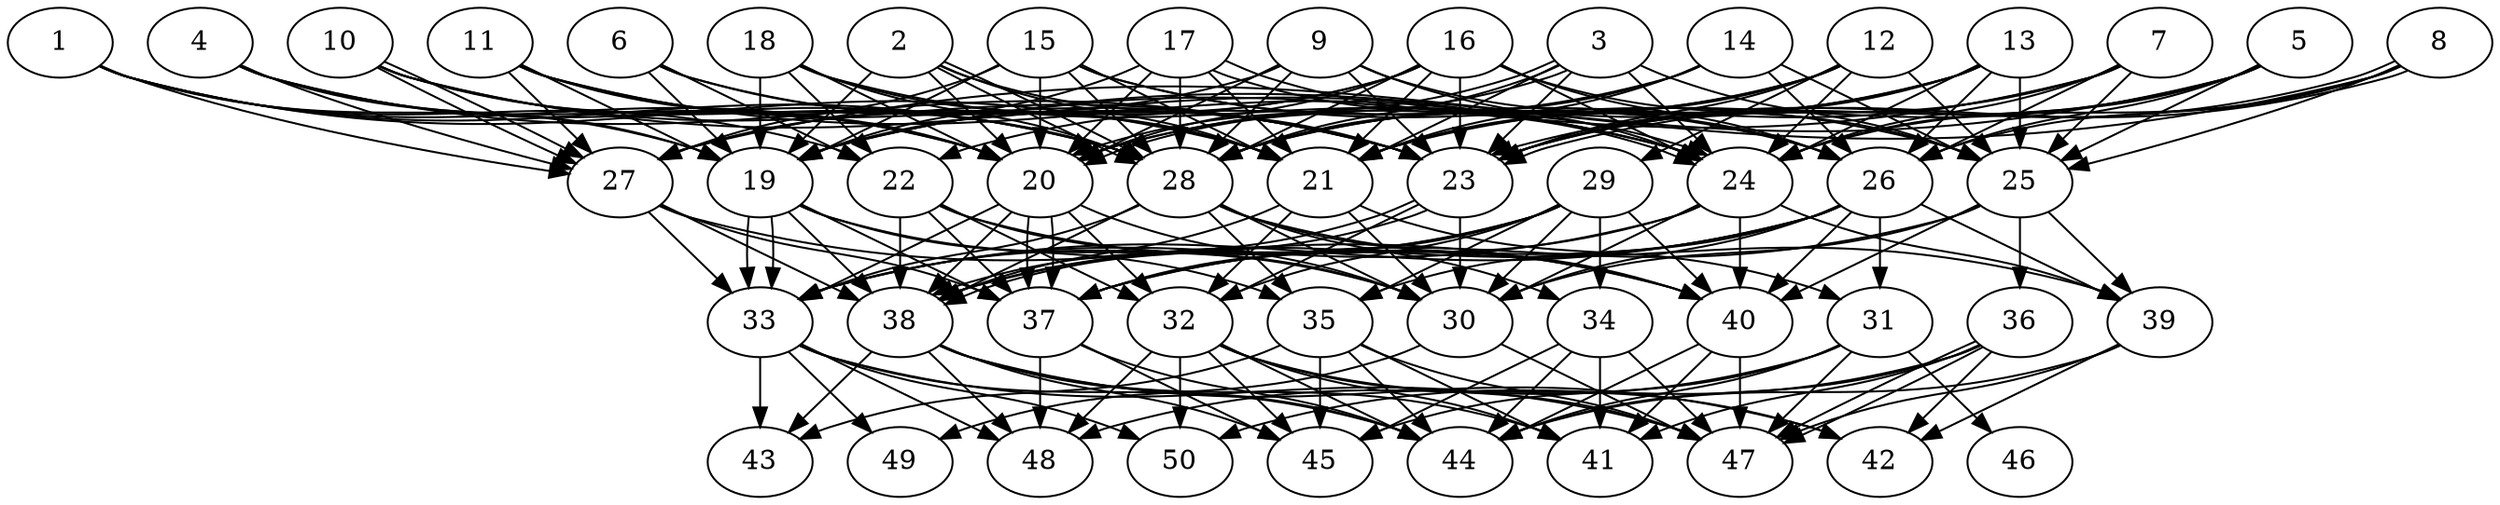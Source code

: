 // DAG automatically generated by daggen at Tue Aug  6 16:32:29 2019
// ./daggen --dot -n 50 --ccr 0.4 --fat 0.8 --regular 0.5 --density 0.9 --mindata 5242880 --maxdata 52428800 
digraph G {
  1 [size="42552320", alpha="0.14", expect_size="17020928"] 
  1 -> 19 [size ="17020928"]
  1 -> 20 [size ="17020928"]
  1 -> 21 [size ="17020928"]
  1 -> 22 [size ="17020928"]
  1 -> 27 [size ="17020928"]
  1 -> 28 [size ="17020928"]
  2 [size="107136000", alpha="0.14", expect_size="42854400"] 
  2 -> 19 [size ="42854400"]
  2 -> 20 [size ="42854400"]
  2 -> 21 [size ="42854400"]
  2 -> 23 [size ="42854400"]
  2 -> 28 [size ="42854400"]
  2 -> 28 [size ="42854400"]
  3 [size="130245120", alpha="0.12", expect_size="52098048"] 
  3 -> 20 [size ="52098048"]
  3 -> 20 [size ="52098048"]
  3 -> 21 [size ="52098048"]
  3 -> 23 [size ="52098048"]
  3 -> 24 [size ="52098048"]
  3 -> 25 [size ="52098048"]
  3 -> 28 [size ="52098048"]
  4 [size="14356480", alpha="0.00", expect_size="5742592"] 
  4 -> 19 [size ="5742592"]
  4 -> 20 [size ="5742592"]
  4 -> 23 [size ="5742592"]
  4 -> 27 [size ="5742592"]
  4 -> 28 [size ="5742592"]
  5 [size="83845120", alpha="0.05", expect_size="33538048"] 
  5 -> 19 [size ="33538048"]
  5 -> 21 [size ="33538048"]
  5 -> 23 [size ="33538048"]
  5 -> 24 [size ="33538048"]
  5 -> 25 [size ="33538048"]
  5 -> 26 [size ="33538048"]
  6 [size="36451840", alpha="0.01", expect_size="14580736"] 
  6 -> 19 [size ="14580736"]
  6 -> 21 [size ="14580736"]
  6 -> 22 [size ="14580736"]
  6 -> 23 [size ="14580736"]
  7 [size="55925760", alpha="0.12", expect_size="22370304"] 
  7 -> 19 [size ="22370304"]
  7 -> 23 [size ="22370304"]
  7 -> 24 [size ="22370304"]
  7 -> 25 [size ="22370304"]
  7 -> 26 [size ="22370304"]
  7 -> 28 [size ="22370304"]
  8 [size="65981440", alpha="0.01", expect_size="26392576"] 
  8 -> 23 [size ="26392576"]
  8 -> 23 [size ="26392576"]
  8 -> 24 [size ="26392576"]
  8 -> 25 [size ="26392576"]
  8 -> 26 [size ="26392576"]
  8 -> 27 [size ="26392576"]
  9 [size="127127040", alpha="0.03", expect_size="50850816"] 
  9 -> 20 [size ="50850816"]
  9 -> 23 [size ="50850816"]
  9 -> 24 [size ="50850816"]
  9 -> 26 [size ="50850816"]
  9 -> 27 [size ="50850816"]
  9 -> 28 [size ="50850816"]
  10 [size="47052800", alpha="0.03", expect_size="18821120"] 
  10 -> 20 [size ="18821120"]
  10 -> 23 [size ="18821120"]
  10 -> 24 [size ="18821120"]
  10 -> 27 [size ="18821120"]
  10 -> 27 [size ="18821120"]
  10 -> 28 [size ="18821120"]
  11 [size="31695360", alpha="0.05", expect_size="12678144"] 
  11 -> 19 [size ="12678144"]
  11 -> 20 [size ="12678144"]
  11 -> 23 [size ="12678144"]
  11 -> 24 [size ="12678144"]
  11 -> 27 [size ="12678144"]
  11 -> 28 [size ="12678144"]
  12 [size="115420160", alpha="0.12", expect_size="46168064"] 
  12 -> 20 [size ="46168064"]
  12 -> 21 [size ="46168064"]
  12 -> 23 [size ="46168064"]
  12 -> 24 [size ="46168064"]
  12 -> 25 [size ="46168064"]
  12 -> 28 [size ="46168064"]
  12 -> 29 [size ="46168064"]
  13 [size="79219200", alpha="0.02", expect_size="31687680"] 
  13 -> 20 [size ="31687680"]
  13 -> 21 [size ="31687680"]
  13 -> 23 [size ="31687680"]
  13 -> 24 [size ="31687680"]
  13 -> 25 [size ="31687680"]
  13 -> 26 [size ="31687680"]
  13 -> 28 [size ="31687680"]
  14 [size="33648640", alpha="0.03", expect_size="13459456"] 
  14 -> 21 [size ="13459456"]
  14 -> 22 [size ="13459456"]
  14 -> 25 [size ="13459456"]
  14 -> 26 [size ="13459456"]
  14 -> 28 [size ="13459456"]
  15 [size="35100160", alpha="0.06", expect_size="14040064"] 
  15 -> 19 [size ="14040064"]
  15 -> 20 [size ="14040064"]
  15 -> 21 [size ="14040064"]
  15 -> 25 [size ="14040064"]
  15 -> 26 [size ="14040064"]
  15 -> 27 [size ="14040064"]
  15 -> 28 [size ="14040064"]
  16 [size="65057280", alpha="0.13", expect_size="26022912"] 
  16 -> 19 [size ="26022912"]
  16 -> 20 [size ="26022912"]
  16 -> 21 [size ="26022912"]
  16 -> 23 [size ="26022912"]
  16 -> 24 [size ="26022912"]
  16 -> 25 [size ="26022912"]
  16 -> 26 [size ="26022912"]
  16 -> 27 [size ="26022912"]
  16 -> 28 [size ="26022912"]
  17 [size="70612480", alpha="0.18", expect_size="28244992"] 
  17 -> 19 [size ="28244992"]
  17 -> 20 [size ="28244992"]
  17 -> 21 [size ="28244992"]
  17 -> 24 [size ="28244992"]
  17 -> 24 [size ="28244992"]
  17 -> 28 [size ="28244992"]
  18 [size="21867520", alpha="0.06", expect_size="8747008"] 
  18 -> 19 [size ="8747008"]
  18 -> 20 [size ="8747008"]
  18 -> 21 [size ="8747008"]
  18 -> 22 [size ="8747008"]
  18 -> 24 [size ="8747008"]
  18 -> 28 [size ="8747008"]
  19 [size="25520640", alpha="0.01", expect_size="10208256"] 
  19 -> 30 [size ="10208256"]
  19 -> 33 [size ="10208256"]
  19 -> 33 [size ="10208256"]
  19 -> 35 [size ="10208256"]
  19 -> 37 [size ="10208256"]
  19 -> 38 [size ="10208256"]
  20 [size="40555520", alpha="0.17", expect_size="16222208"] 
  20 -> 30 [size ="16222208"]
  20 -> 32 [size ="16222208"]
  20 -> 33 [size ="16222208"]
  20 -> 37 [size ="16222208"]
  20 -> 37 [size ="16222208"]
  20 -> 38 [size ="16222208"]
  21 [size="55923200", alpha="0.17", expect_size="22369280"] 
  21 -> 30 [size ="22369280"]
  21 -> 31 [size ="22369280"]
  21 -> 32 [size ="22369280"]
  21 -> 38 [size ="22369280"]
  22 [size="86169600", alpha="0.14", expect_size="34467840"] 
  22 -> 30 [size ="34467840"]
  22 -> 32 [size ="34467840"]
  22 -> 37 [size ="34467840"]
  22 -> 38 [size ="34467840"]
  22 -> 40 [size ="34467840"]
  23 [size="39306240", alpha="0.11", expect_size="15722496"] 
  23 -> 30 [size ="15722496"]
  23 -> 32 [size ="15722496"]
  23 -> 38 [size ="15722496"]
  23 -> 38 [size ="15722496"]
  24 [size="49564160", alpha="0.07", expect_size="19825664"] 
  24 -> 30 [size ="19825664"]
  24 -> 33 [size ="19825664"]
  24 -> 37 [size ="19825664"]
  24 -> 39 [size ="19825664"]
  24 -> 40 [size ="19825664"]
  25 [size="66672640", alpha="0.16", expect_size="26669056"] 
  25 -> 30 [size ="26669056"]
  25 -> 36 [size ="26669056"]
  25 -> 37 [size ="26669056"]
  25 -> 39 [size ="26669056"]
  25 -> 40 [size ="26669056"]
  26 [size="102369280", alpha="0.09", expect_size="40947712"] 
  26 -> 30 [size ="40947712"]
  26 -> 31 [size ="40947712"]
  26 -> 33 [size ="40947712"]
  26 -> 35 [size ="40947712"]
  26 -> 37 [size ="40947712"]
  26 -> 38 [size ="40947712"]
  26 -> 39 [size ="40947712"]
  26 -> 40 [size ="40947712"]
  27 [size="59054080", alpha="0.09", expect_size="23621632"] 
  27 -> 33 [size ="23621632"]
  27 -> 37 [size ="23621632"]
  27 -> 38 [size ="23621632"]
  27 -> 40 [size ="23621632"]
  28 [size="46359040", alpha="0.18", expect_size="18543616"] 
  28 -> 30 [size ="18543616"]
  28 -> 33 [size ="18543616"]
  28 -> 34 [size ="18543616"]
  28 -> 35 [size ="18543616"]
  28 -> 38 [size ="18543616"]
  28 -> 39 [size ="18543616"]
  28 -> 40 [size ="18543616"]
  29 [size="79462400", alpha="0.06", expect_size="31784960"] 
  29 -> 30 [size ="31784960"]
  29 -> 32 [size ="31784960"]
  29 -> 33 [size ="31784960"]
  29 -> 34 [size ="31784960"]
  29 -> 35 [size ="31784960"]
  29 -> 37 [size ="31784960"]
  29 -> 38 [size ="31784960"]
  29 -> 40 [size ="31784960"]
  30 [size="85409280", alpha="0.00", expect_size="34163712"] 
  30 -> 47 [size ="34163712"]
  30 -> 49 [size ="34163712"]
  31 [size="66242560", alpha="0.17", expect_size="26497024"] 
  31 -> 44 [size ="26497024"]
  31 -> 45 [size ="26497024"]
  31 -> 46 [size ="26497024"]
  31 -> 47 [size ="26497024"]
  31 -> 48 [size ="26497024"]
  32 [size="51412480", alpha="0.12", expect_size="20564992"] 
  32 -> 41 [size ="20564992"]
  32 -> 42 [size ="20564992"]
  32 -> 44 [size ="20564992"]
  32 -> 45 [size ="20564992"]
  32 -> 47 [size ="20564992"]
  32 -> 48 [size ="20564992"]
  32 -> 50 [size ="20564992"]
  33 [size="16977920", alpha="0.17", expect_size="6791168"] 
  33 -> 43 [size ="6791168"]
  33 -> 44 [size ="6791168"]
  33 -> 47 [size ="6791168"]
  33 -> 48 [size ="6791168"]
  33 -> 49 [size ="6791168"]
  33 -> 50 [size ="6791168"]
  34 [size="80084480", alpha="0.07", expect_size="32033792"] 
  34 -> 41 [size ="32033792"]
  34 -> 44 [size ="32033792"]
  34 -> 45 [size ="32033792"]
  34 -> 47 [size ="32033792"]
  35 [size="124011520", alpha="0.20", expect_size="49604608"] 
  35 -> 41 [size ="49604608"]
  35 -> 43 [size ="49604608"]
  35 -> 44 [size ="49604608"]
  35 -> 45 [size ="49604608"]
  35 -> 47 [size ="49604608"]
  36 [size="101537280", alpha="0.01", expect_size="40614912"] 
  36 -> 41 [size ="40614912"]
  36 -> 42 [size ="40614912"]
  36 -> 44 [size ="40614912"]
  36 -> 47 [size ="40614912"]
  36 -> 47 [size ="40614912"]
  36 -> 50 [size ="40614912"]
  37 [size="36003840", alpha="0.13", expect_size="14401536"] 
  37 -> 44 [size ="14401536"]
  37 -> 45 [size ="14401536"]
  37 -> 48 [size ="14401536"]
  38 [size="88197120", alpha="0.06", expect_size="35278848"] 
  38 -> 41 [size ="35278848"]
  38 -> 42 [size ="35278848"]
  38 -> 43 [size ="35278848"]
  38 -> 44 [size ="35278848"]
  38 -> 45 [size ="35278848"]
  38 -> 48 [size ="35278848"]
  39 [size="75064320", alpha="0.01", expect_size="30025728"] 
  39 -> 42 [size ="30025728"]
  39 -> 44 [size ="30025728"]
  39 -> 47 [size ="30025728"]
  40 [size="110625280", alpha="0.01", expect_size="44250112"] 
  40 -> 41 [size ="44250112"]
  40 -> 44 [size ="44250112"]
  40 -> 47 [size ="44250112"]
  41 [size="110860800", alpha="0.08", expect_size="44344320"] 
  42 [size="94364160", alpha="0.07", expect_size="37745664"] 
  43 [size="45483520", alpha="0.11", expect_size="18193408"] 
  44 [size="30328320", alpha="0.01", expect_size="12131328"] 
  45 [size="69447680", alpha="0.20", expect_size="27779072"] 
  46 [size="66864640", alpha="0.14", expect_size="26745856"] 
  47 [size="74534400", alpha="0.16", expect_size="29813760"] 
  48 [size="31997440", alpha="0.04", expect_size="12798976"] 
  49 [size="65976320", alpha="0.03", expect_size="26390528"] 
  50 [size="70924800", alpha="0.14", expect_size="28369920"] 
}
